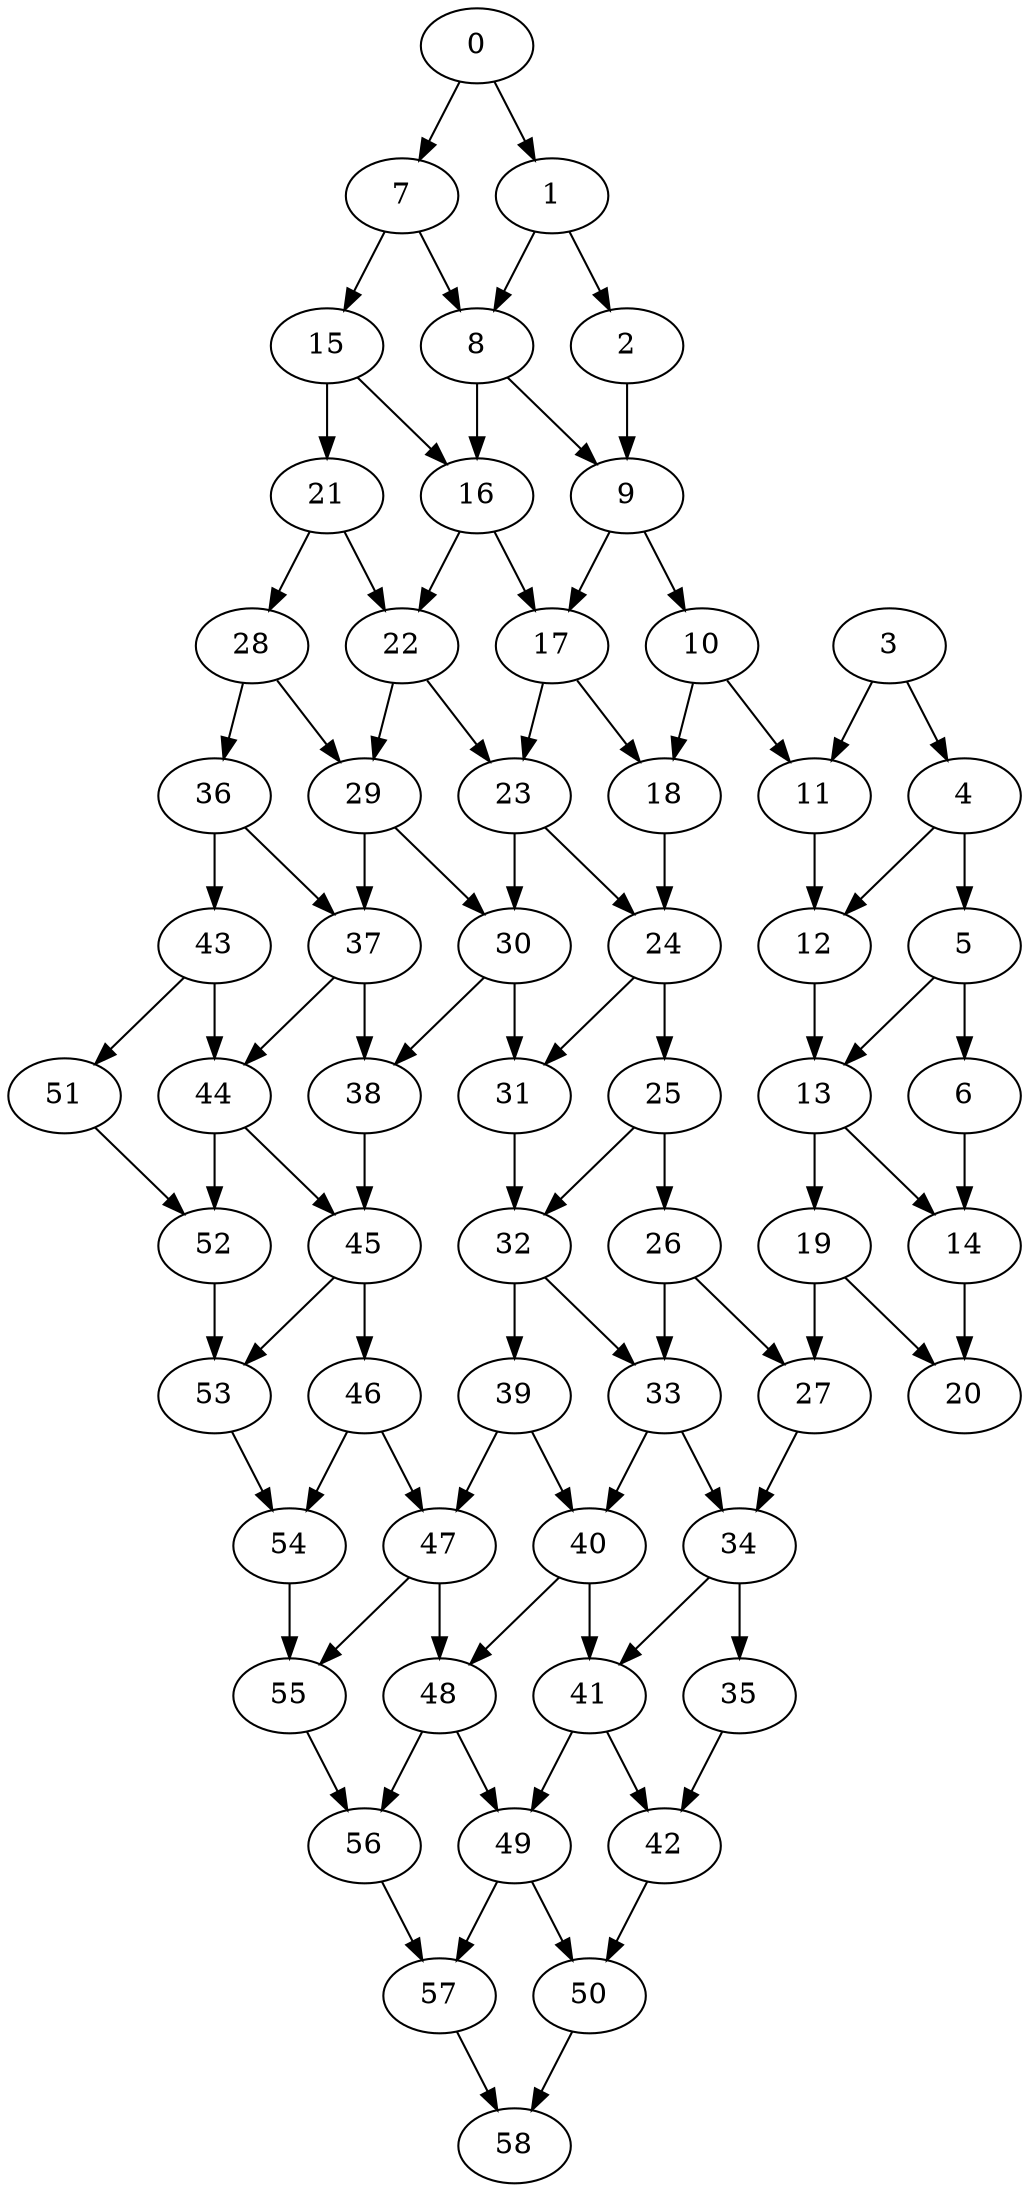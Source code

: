 digraph G {
0 -> 1
0 -> 7
1 -> 2
1 -> 8
2 -> 9
3 -> 4
3 -> 11
4 -> 5
4 -> 12
5 -> 6
5 -> 13
6 -> 14
7 -> 8
7 -> 15
8 -> 9
8 -> 16
9 -> 10
9 -> 17
10 -> 11
10 -> 18
11 -> 12
12 -> 13
13 -> 14
13 -> 19
14 -> 20
15 -> 16
15 -> 21
16 -> 17
16 -> 22
17 -> 18
17 -> 23
18 -> 24
19 -> 20
19 -> 27
21 -> 22
21 -> 28
22 -> 23
22 -> 29
23 -> 24
23 -> 30
24 -> 25
24 -> 31
25 -> 26
25 -> 32
26 -> 27
26 -> 33
27 -> 34
28 -> 29
28 -> 36
29 -> 30
29 -> 37
30 -> 31
30 -> 38
31 -> 32
32 -> 33
32 -> 39
33 -> 34
33 -> 40
34 -> 35
34 -> 41
35 -> 42
36 -> 37
36 -> 43
37 -> 38
37 -> 44
38 -> 45
39 -> 40
39 -> 47
40 -> 41
40 -> 48
41 -> 42
41 -> 49
42 -> 50
43 -> 44
43 -> 51
44 -> 45
44 -> 52
45 -> 46
45 -> 53
46 -> 47
46 -> 54
47 -> 48
47 -> 55
48 -> 49
48 -> 56
49 -> 50
49 -> 57
50 -> 58
51 -> 52
52 -> 53
53 -> 54
54 -> 55
55 -> 56
56 -> 57
57 -> 58
}